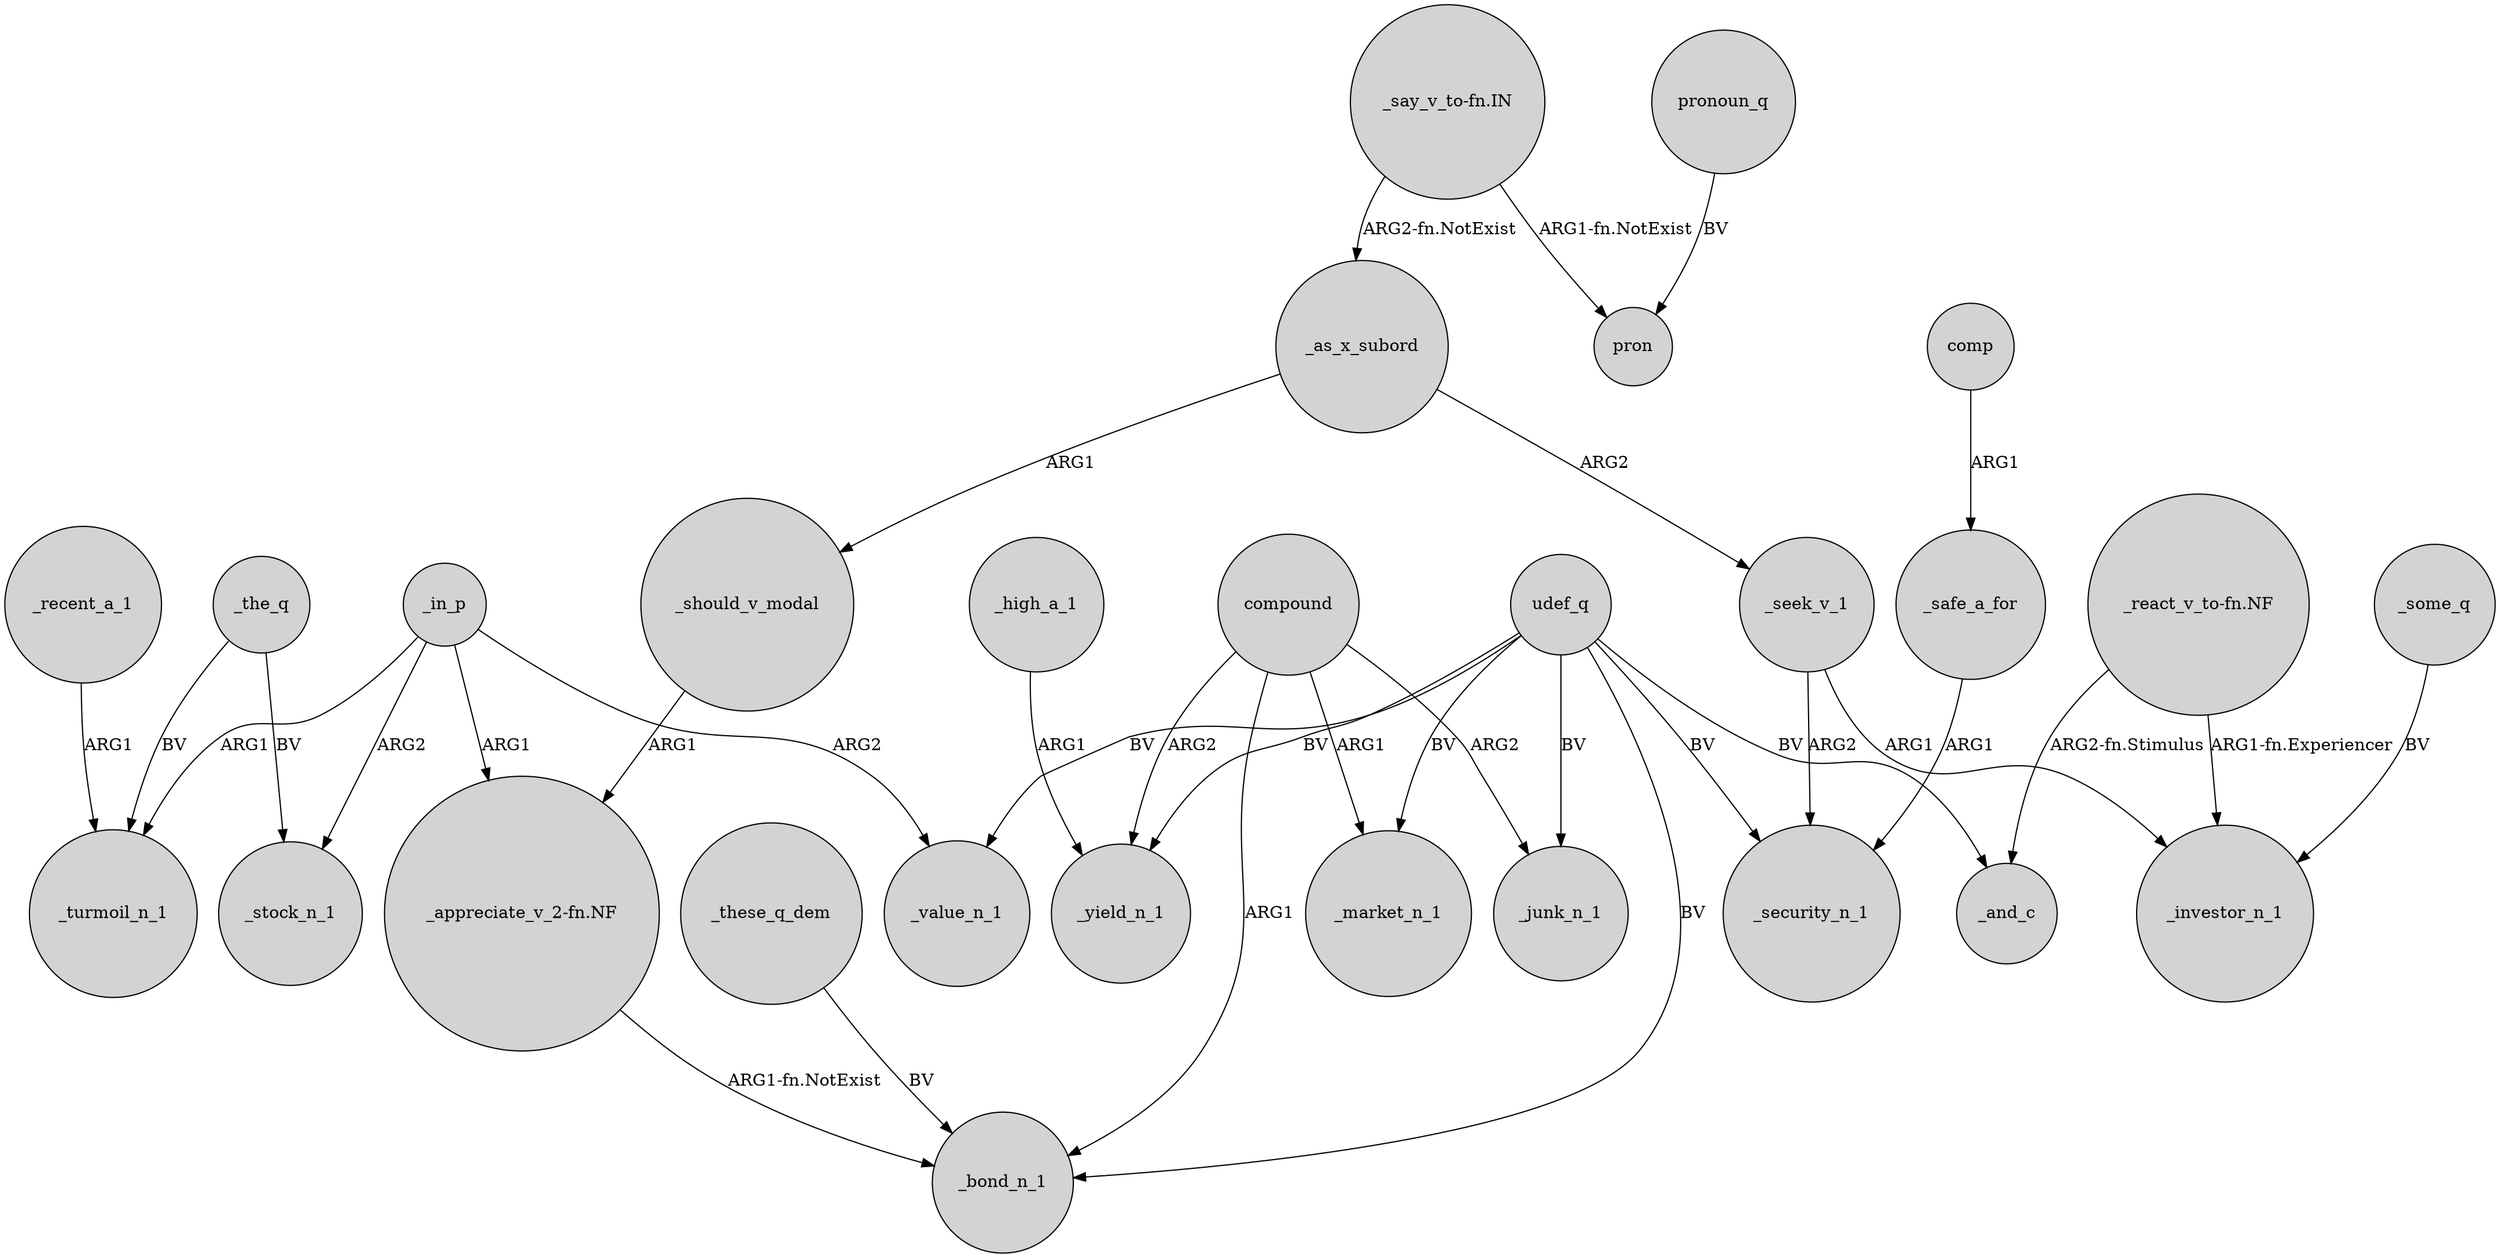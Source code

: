 digraph {
	node [shape=circle style=filled]
	"_say_v_to-fn.IN" -> _as_x_subord [label="ARG2-fn.NotExist"]
	_the_q -> _turmoil_n_1 [label=BV]
	_some_q -> _investor_n_1 [label=BV]
	_in_p -> "_appreciate_v_2-fn.NF" [label=ARG1]
	"_react_v_to-fn.NF" -> _investor_n_1 [label="ARG1-fn.Experiencer"]
	_the_q -> _stock_n_1 [label=BV]
	_in_p -> _value_n_1 [label=ARG2]
	compound -> _bond_n_1 [label=ARG1]
	"_say_v_to-fn.IN" -> pron [label="ARG1-fn.NotExist"]
	_should_v_modal -> "_appreciate_v_2-fn.NF" [label=ARG1]
	_recent_a_1 -> _turmoil_n_1 [label=ARG1]
	udef_q -> _market_n_1 [label=BV]
	compound -> _junk_n_1 [label=ARG2]
	udef_q -> _junk_n_1 [label=BV]
	pronoun_q -> pron [label=BV]
	udef_q -> _bond_n_1 [label=BV]
	_in_p -> _turmoil_n_1 [label=ARG1]
	_safe_a_for -> _security_n_1 [label=ARG1]
	_as_x_subord -> _should_v_modal [label=ARG1]
	_high_a_1 -> _yield_n_1 [label=ARG1]
	_seek_v_1 -> _investor_n_1 [label=ARG1]
	_seek_v_1 -> _security_n_1 [label=ARG2]
	"_react_v_to-fn.NF" -> _and_c [label="ARG2-fn.Stimulus"]
	udef_q -> _value_n_1 [label=BV]
	_these_q_dem -> _bond_n_1 [label=BV]
	compound -> _market_n_1 [label=ARG1]
	compound -> _yield_n_1 [label=ARG2]
	udef_q -> _and_c [label=BV]
	comp -> _safe_a_for [label=ARG1]
	"_appreciate_v_2-fn.NF" -> _bond_n_1 [label="ARG1-fn.NotExist"]
	udef_q -> _yield_n_1 [label=BV]
	_as_x_subord -> _seek_v_1 [label=ARG2]
	_in_p -> _stock_n_1 [label=ARG2]
	udef_q -> _security_n_1 [label=BV]
}
